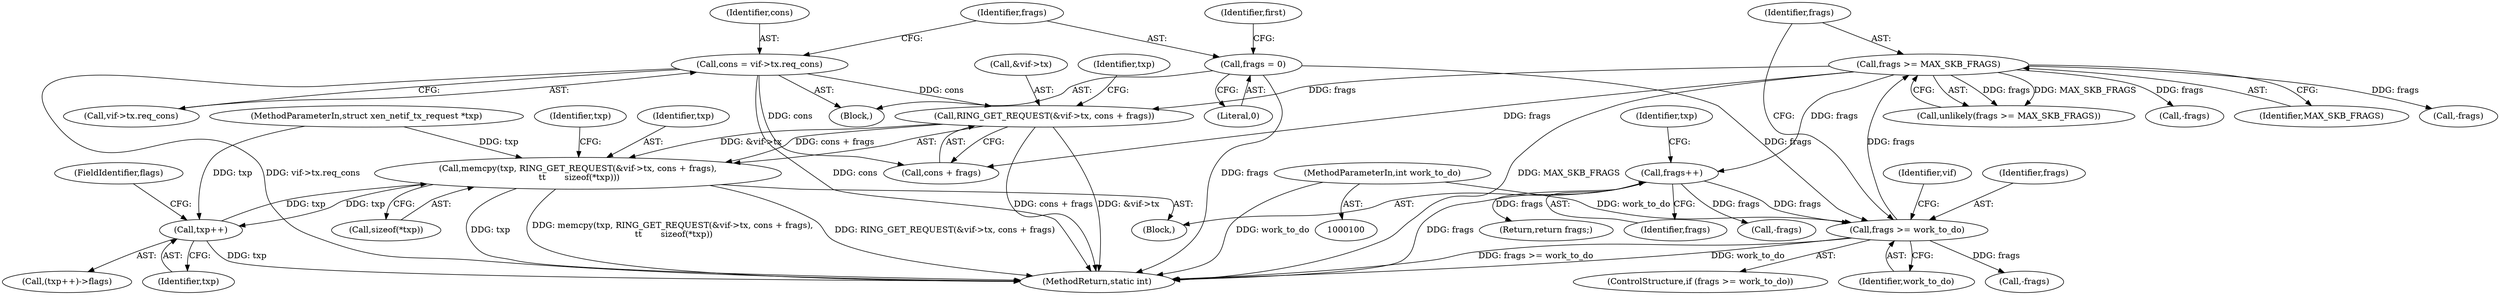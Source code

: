 digraph "0_linux_48856286b64e4b66ec62b94e504d0b29c1ade664_0@pointer" {
"1000158" [label="(Call,RING_GET_REQUEST(&vif->tx, cons + frags))"];
"1000107" [label="(Call,cons = vif->tx.req_cons)"];
"1000144" [label="(Call,frags >= MAX_SKB_FRAGS)"];
"1000130" [label="(Call,frags >= work_to_do)"];
"1000193" [label="(Call,frags++)"];
"1000115" [label="(Call,frags = 0)"];
"1000104" [label="(MethodParameterIn,int work_to_do)"];
"1000156" [label="(Call,memcpy(txp, RING_GET_REQUEST(&vif->tx, cons + frags),\n \t\t       sizeof(*txp)))"];
"1000223" [label="(Call,txp++)"];
"1000193" [label="(Call,frags++)"];
"1000219" [label="(Call,-frags)"];
"1000130" [label="(Call,frags >= work_to_do)"];
"1000129" [label="(ControlStructure,if (frags >= work_to_do))"];
"1000158" [label="(Call,RING_GET_REQUEST(&vif->tx, cons + frags))"];
"1000200" [label="(Identifier,txp)"];
"1000163" [label="(Call,cons + frags)"];
"1000159" [label="(Call,&vif->tx)"];
"1000172" [label="(Identifier,txp)"];
"1000105" [label="(Block,)"];
"1000132" [label="(Identifier,work_to_do)"];
"1000156" [label="(Call,memcpy(txp, RING_GET_REQUEST(&vif->tx, cons + frags),\n \t\t       sizeof(*txp)))"];
"1000224" [label="(Identifier,txp)"];
"1000143" [label="(Call,unlikely(frags >= MAX_SKB_FRAGS))"];
"1000157" [label="(Identifier,txp)"];
"1000103" [label="(MethodParameterIn,struct xen_netif_tx_request *txp)"];
"1000122" [label="(Identifier,first)"];
"1000115" [label="(Call,frags = 0)"];
"1000140" [label="(Call,-frags)"];
"1000104" [label="(MethodParameterIn,int work_to_do)"];
"1000144" [label="(Call,frags >= MAX_SKB_FRAGS)"];
"1000117" [label="(Literal,0)"];
"1000168" [label="(Identifier,txp)"];
"1000166" [label="(Call,sizeof(*txp))"];
"1000222" [label="(Call,(txp++)->flags)"];
"1000128" [label="(Block,)"];
"1000136" [label="(Identifier,vif)"];
"1000116" [label="(Identifier,frags)"];
"1000184" [label="(Call,-frags)"];
"1000107" [label="(Call,cons = vif->tx.req_cons)"];
"1000227" [label="(Return,return frags;)"];
"1000194" [label="(Identifier,frags)"];
"1000223" [label="(Call,txp++)"];
"1000109" [label="(Call,vif->tx.req_cons)"];
"1000225" [label="(FieldIdentifier,flags)"];
"1000131" [label="(Identifier,frags)"];
"1000146" [label="(Identifier,MAX_SKB_FRAGS)"];
"1000108" [label="(Identifier,cons)"];
"1000154" [label="(Call,-frags)"];
"1000145" [label="(Identifier,frags)"];
"1000229" [label="(MethodReturn,static int)"];
"1000158" -> "1000156"  [label="AST: "];
"1000158" -> "1000163"  [label="CFG: "];
"1000159" -> "1000158"  [label="AST: "];
"1000163" -> "1000158"  [label="AST: "];
"1000168" -> "1000158"  [label="CFG: "];
"1000158" -> "1000229"  [label="DDG: &vif->tx"];
"1000158" -> "1000229"  [label="DDG: cons + frags"];
"1000158" -> "1000156"  [label="DDG: &vif->tx"];
"1000158" -> "1000156"  [label="DDG: cons + frags"];
"1000107" -> "1000158"  [label="DDG: cons"];
"1000144" -> "1000158"  [label="DDG: frags"];
"1000107" -> "1000105"  [label="AST: "];
"1000107" -> "1000109"  [label="CFG: "];
"1000108" -> "1000107"  [label="AST: "];
"1000109" -> "1000107"  [label="AST: "];
"1000116" -> "1000107"  [label="CFG: "];
"1000107" -> "1000229"  [label="DDG: cons"];
"1000107" -> "1000229"  [label="DDG: vif->tx.req_cons"];
"1000107" -> "1000163"  [label="DDG: cons"];
"1000144" -> "1000143"  [label="AST: "];
"1000144" -> "1000146"  [label="CFG: "];
"1000145" -> "1000144"  [label="AST: "];
"1000146" -> "1000144"  [label="AST: "];
"1000143" -> "1000144"  [label="CFG: "];
"1000144" -> "1000229"  [label="DDG: MAX_SKB_FRAGS"];
"1000144" -> "1000143"  [label="DDG: frags"];
"1000144" -> "1000143"  [label="DDG: MAX_SKB_FRAGS"];
"1000130" -> "1000144"  [label="DDG: frags"];
"1000144" -> "1000154"  [label="DDG: frags"];
"1000144" -> "1000163"  [label="DDG: frags"];
"1000144" -> "1000184"  [label="DDG: frags"];
"1000144" -> "1000193"  [label="DDG: frags"];
"1000130" -> "1000129"  [label="AST: "];
"1000130" -> "1000132"  [label="CFG: "];
"1000131" -> "1000130"  [label="AST: "];
"1000132" -> "1000130"  [label="AST: "];
"1000136" -> "1000130"  [label="CFG: "];
"1000145" -> "1000130"  [label="CFG: "];
"1000130" -> "1000229"  [label="DDG: frags >= work_to_do"];
"1000130" -> "1000229"  [label="DDG: work_to_do"];
"1000193" -> "1000130"  [label="DDG: frags"];
"1000115" -> "1000130"  [label="DDG: frags"];
"1000104" -> "1000130"  [label="DDG: work_to_do"];
"1000130" -> "1000140"  [label="DDG: frags"];
"1000193" -> "1000128"  [label="AST: "];
"1000193" -> "1000194"  [label="CFG: "];
"1000194" -> "1000193"  [label="AST: "];
"1000200" -> "1000193"  [label="CFG: "];
"1000193" -> "1000229"  [label="DDG: frags"];
"1000193" -> "1000219"  [label="DDG: frags"];
"1000193" -> "1000227"  [label="DDG: frags"];
"1000115" -> "1000105"  [label="AST: "];
"1000115" -> "1000117"  [label="CFG: "];
"1000116" -> "1000115"  [label="AST: "];
"1000117" -> "1000115"  [label="AST: "];
"1000122" -> "1000115"  [label="CFG: "];
"1000115" -> "1000229"  [label="DDG: frags"];
"1000104" -> "1000100"  [label="AST: "];
"1000104" -> "1000229"  [label="DDG: work_to_do"];
"1000156" -> "1000128"  [label="AST: "];
"1000156" -> "1000166"  [label="CFG: "];
"1000157" -> "1000156"  [label="AST: "];
"1000166" -> "1000156"  [label="AST: "];
"1000172" -> "1000156"  [label="CFG: "];
"1000156" -> "1000229"  [label="DDG: txp"];
"1000156" -> "1000229"  [label="DDG: memcpy(txp, RING_GET_REQUEST(&vif->tx, cons + frags),\n \t\t       sizeof(*txp))"];
"1000156" -> "1000229"  [label="DDG: RING_GET_REQUEST(&vif->tx, cons + frags)"];
"1000223" -> "1000156"  [label="DDG: txp"];
"1000103" -> "1000156"  [label="DDG: txp"];
"1000156" -> "1000223"  [label="DDG: txp"];
"1000223" -> "1000222"  [label="AST: "];
"1000223" -> "1000224"  [label="CFG: "];
"1000224" -> "1000223"  [label="AST: "];
"1000225" -> "1000223"  [label="CFG: "];
"1000223" -> "1000229"  [label="DDG: txp"];
"1000103" -> "1000223"  [label="DDG: txp"];
}

